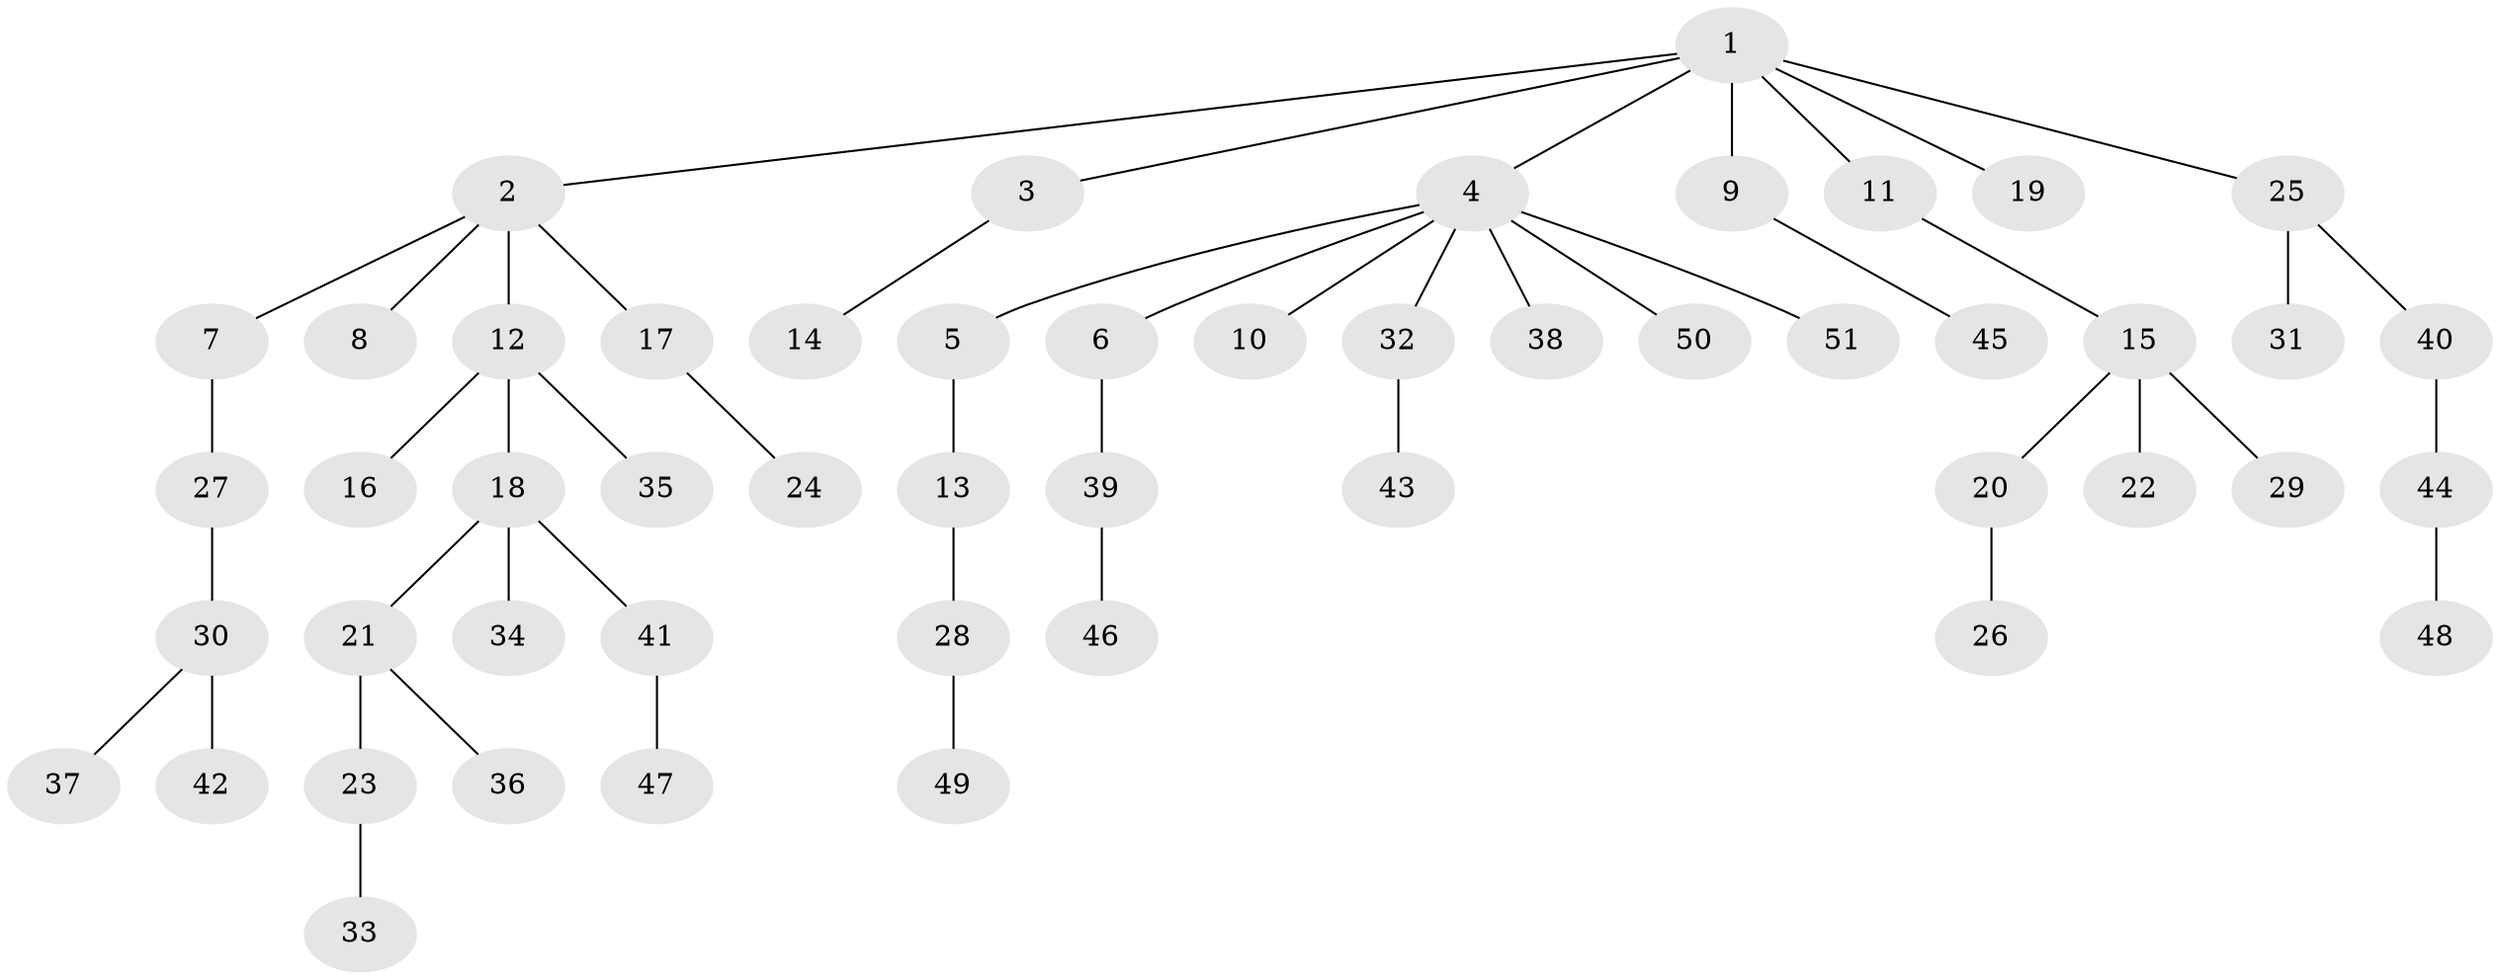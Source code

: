 // coarse degree distribution, {5: 0.047619047619047616, 4: 0.09523809523809523, 2: 0.3333333333333333, 1: 0.47619047619047616, 3: 0.047619047619047616}
// Generated by graph-tools (version 1.1) at 2025/51/03/04/25 22:51:48]
// undirected, 51 vertices, 50 edges
graph export_dot {
  node [color=gray90,style=filled];
  1;
  2;
  3;
  4;
  5;
  6;
  7;
  8;
  9;
  10;
  11;
  12;
  13;
  14;
  15;
  16;
  17;
  18;
  19;
  20;
  21;
  22;
  23;
  24;
  25;
  26;
  27;
  28;
  29;
  30;
  31;
  32;
  33;
  34;
  35;
  36;
  37;
  38;
  39;
  40;
  41;
  42;
  43;
  44;
  45;
  46;
  47;
  48;
  49;
  50;
  51;
  1 -- 2;
  1 -- 3;
  1 -- 4;
  1 -- 9;
  1 -- 11;
  1 -- 19;
  1 -- 25;
  2 -- 7;
  2 -- 8;
  2 -- 12;
  2 -- 17;
  3 -- 14;
  4 -- 5;
  4 -- 6;
  4 -- 10;
  4 -- 32;
  4 -- 38;
  4 -- 50;
  4 -- 51;
  5 -- 13;
  6 -- 39;
  7 -- 27;
  9 -- 45;
  11 -- 15;
  12 -- 16;
  12 -- 18;
  12 -- 35;
  13 -- 28;
  15 -- 20;
  15 -- 22;
  15 -- 29;
  17 -- 24;
  18 -- 21;
  18 -- 34;
  18 -- 41;
  20 -- 26;
  21 -- 23;
  21 -- 36;
  23 -- 33;
  25 -- 31;
  25 -- 40;
  27 -- 30;
  28 -- 49;
  30 -- 37;
  30 -- 42;
  32 -- 43;
  39 -- 46;
  40 -- 44;
  41 -- 47;
  44 -- 48;
}
